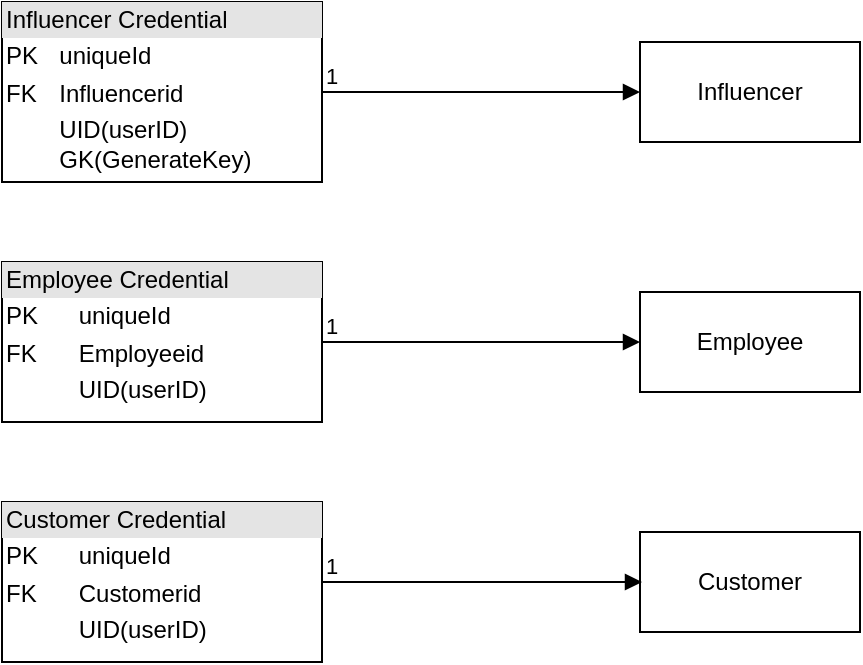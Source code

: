 <mxfile version="22.1.22" type="github">
  <diagram name="หน้า-1" id="788U2fSRKV0-yeTuexyh">
    <mxGraphModel dx="1002" dy="577" grid="1" gridSize="10" guides="1" tooltips="1" connect="1" arrows="1" fold="1" page="1" pageScale="1" pageWidth="827" pageHeight="1169" math="0" shadow="0">
      <root>
        <mxCell id="0" />
        <mxCell id="1" parent="0" />
        <mxCell id="gxe_v9rc36yMtRxNcf9k-5" value="&lt;div style=&quot;box-sizing:border-box;width:100%;background:#e4e4e4;padding:2px;&quot;&gt;Influencer&amp;nbsp;Credential&lt;/div&gt;&lt;table style=&quot;width:100%;font-size:1em;&quot; cellpadding=&quot;2&quot; cellspacing=&quot;0&quot;&gt;&lt;tbody&gt;&lt;tr&gt;&lt;td&gt;PK&lt;/td&gt;&lt;td&gt;uniqueId&lt;/td&gt;&lt;/tr&gt;&lt;tr&gt;&lt;td&gt;FK&lt;br&gt;&lt;/td&gt;&lt;td&gt;Influencerid&lt;/td&gt;&lt;/tr&gt;&lt;tr&gt;&lt;td&gt;&lt;/td&gt;&lt;td&gt;UID(userID)&lt;br&gt;GK(GenerateKey)&lt;br&gt;&lt;br&gt;&lt;br&gt;&lt;/td&gt;&lt;/tr&gt;&lt;/tbody&gt;&lt;/table&gt;" style="verticalAlign=top;align=left;overflow=fill;html=1;whiteSpace=wrap;" parent="1" vertex="1">
          <mxGeometry x="40" y="310" width="160" height="90" as="geometry" />
        </mxCell>
        <mxCell id="gxe_v9rc36yMtRxNcf9k-6" value="&lt;div style=&quot;box-sizing:border-box;width:100%;background:#e4e4e4;padding:2px;&quot;&gt;Employee Credential&lt;/div&gt;&lt;table style=&quot;width:100%;font-size:1em;&quot; cellpadding=&quot;2&quot; cellspacing=&quot;0&quot;&gt;&lt;tbody&gt;&lt;tr&gt;&lt;td&gt;PK&lt;/td&gt;&lt;td&gt;uniqueId&lt;/td&gt;&lt;/tr&gt;&lt;tr&gt;&lt;td&gt;FK&lt;/td&gt;&lt;td&gt;Employeeid&lt;/td&gt;&lt;/tr&gt;&lt;tr&gt;&lt;td&gt;&lt;/td&gt;&lt;td&gt;UID(userID)&lt;/td&gt;&lt;/tr&gt;&lt;/tbody&gt;&lt;/table&gt;" style="verticalAlign=top;align=left;overflow=fill;html=1;whiteSpace=wrap;" parent="1" vertex="1">
          <mxGeometry x="40" y="440" width="160" height="80" as="geometry" />
        </mxCell>
        <mxCell id="gxe_v9rc36yMtRxNcf9k-7" value="&lt;div style=&quot;box-sizing:border-box;width:100%;background:#e4e4e4;padding:2px;&quot;&gt;Customer Credential&lt;br&gt;&lt;/div&gt;&lt;table style=&quot;width:100%;font-size:1em;&quot; cellpadding=&quot;2&quot; cellspacing=&quot;0&quot;&gt;&lt;tbody&gt;&lt;tr&gt;&lt;td&gt;PK&lt;/td&gt;&lt;td&gt;uniqueId&lt;/td&gt;&lt;/tr&gt;&lt;tr&gt;&lt;td&gt;FK&lt;/td&gt;&lt;td&gt;Customerid&lt;/td&gt;&lt;/tr&gt;&lt;tr&gt;&lt;td&gt;&lt;/td&gt;&lt;td&gt;UID(userID)&lt;/td&gt;&lt;/tr&gt;&lt;/tbody&gt;&lt;/table&gt;" style="verticalAlign=top;align=left;overflow=fill;html=1;whiteSpace=wrap;" parent="1" vertex="1">
          <mxGeometry x="40" y="560" width="160" height="80" as="geometry" />
        </mxCell>
        <mxCell id="assSp0-ZSkzHdzxD_WiG-1" value="Influencer" style="html=1;whiteSpace=wrap;" vertex="1" parent="1">
          <mxGeometry x="359" y="330" width="110" height="50" as="geometry" />
        </mxCell>
        <mxCell id="assSp0-ZSkzHdzxD_WiG-2" value="Employee" style="html=1;whiteSpace=wrap;" vertex="1" parent="1">
          <mxGeometry x="359" y="455" width="110" height="50" as="geometry" />
        </mxCell>
        <mxCell id="assSp0-ZSkzHdzxD_WiG-3" value="Customer" style="html=1;whiteSpace=wrap;" vertex="1" parent="1">
          <mxGeometry x="359" y="575" width="110" height="50" as="geometry" />
        </mxCell>
        <mxCell id="assSp0-ZSkzHdzxD_WiG-4" value="" style="endArrow=block;endFill=1;html=1;edgeStyle=orthogonalEdgeStyle;align=left;verticalAlign=top;rounded=0;" edge="1" parent="1">
          <mxGeometry x="-1" relative="1" as="geometry">
            <mxPoint x="200" y="600" as="sourcePoint" />
            <mxPoint x="360" y="600" as="targetPoint" />
          </mxGeometry>
        </mxCell>
        <mxCell id="assSp0-ZSkzHdzxD_WiG-5" value="1" style="edgeLabel;resizable=0;html=1;align=left;verticalAlign=bottom;" connectable="0" vertex="1" parent="assSp0-ZSkzHdzxD_WiG-4">
          <mxGeometry x="-1" relative="1" as="geometry" />
        </mxCell>
        <mxCell id="assSp0-ZSkzHdzxD_WiG-6" value="" style="endArrow=block;endFill=1;html=1;edgeStyle=orthogonalEdgeStyle;align=left;verticalAlign=top;rounded=0;exitX=1;exitY=0.5;exitDx=0;exitDy=0;" edge="1" parent="1" source="gxe_v9rc36yMtRxNcf9k-6" target="assSp0-ZSkzHdzxD_WiG-2">
          <mxGeometry x="-1" relative="1" as="geometry">
            <mxPoint x="210" y="479.5" as="sourcePoint" />
            <mxPoint x="350" y="480" as="targetPoint" />
          </mxGeometry>
        </mxCell>
        <mxCell id="assSp0-ZSkzHdzxD_WiG-7" value="1" style="edgeLabel;resizable=0;html=1;align=left;verticalAlign=bottom;" connectable="0" vertex="1" parent="assSp0-ZSkzHdzxD_WiG-6">
          <mxGeometry x="-1" relative="1" as="geometry" />
        </mxCell>
        <mxCell id="assSp0-ZSkzHdzxD_WiG-8" value="" style="endArrow=block;endFill=1;html=1;edgeStyle=orthogonalEdgeStyle;align=left;verticalAlign=top;rounded=0;exitX=1;exitY=0.5;exitDx=0;exitDy=0;" edge="1" parent="1" source="gxe_v9rc36yMtRxNcf9k-5">
          <mxGeometry x="-1" relative="1" as="geometry">
            <mxPoint x="199" y="354.5" as="sourcePoint" />
            <mxPoint x="359" y="355" as="targetPoint" />
          </mxGeometry>
        </mxCell>
        <mxCell id="assSp0-ZSkzHdzxD_WiG-9" value="1" style="edgeLabel;resizable=0;html=1;align=left;verticalAlign=bottom;" connectable="0" vertex="1" parent="assSp0-ZSkzHdzxD_WiG-8">
          <mxGeometry x="-1" relative="1" as="geometry" />
        </mxCell>
      </root>
    </mxGraphModel>
  </diagram>
</mxfile>
